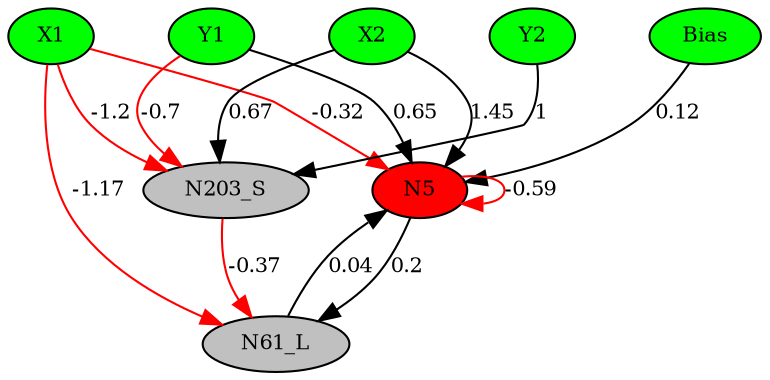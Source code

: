 digraph g { 
N0 [shape=ellipse, label=Bias,fontsize=10,height=0.1,width=0.1,style=filled,fillcolor=green]
N1[shape=ellipse label=X1,fontsize=10,height=0.1,width=0.1,style=filled,fillcolor=green]
N2[shape=ellipse label=Y1,fontsize=10,height=0.1,width=0.1,style=filled,fillcolor=green]
N3[shape=ellipse label=X2,fontsize=10,height=0.1,width=0.1,style=filled,fillcolor=green]
N4[shape=ellipse label=Y2,fontsize=10,height=0.1,width=0.1,style=filled,fillcolor=green]
N5[shape=ellipse,fontsize = 10, height = 0.1, width = 0.1, style = filled, fillcolor = red]
N61[shape=ellipse, label=N61_L,fontsize=10,height=0.1,width=0.1,style=filled,fillcolor=gray]
N203[shape=ellipse, label=N203_S,fontsize=10,height=0.1,width=0.1,style=filled,fillcolor=gray]
N0 -> N5 [color=black] [ label=0.12,fontsize=10]
N1 -> N5 [color=red] [arrowType=inv][ label=-0.32,fontsize=10]
N2 -> N5 [color=black] [ label=0.65,fontsize=10]
N3 -> N5 [color=black] [ label=1.45,fontsize=10]
N5 -> N5 [color=red] [arrowType=inv][ label=-0.59,fontsize=10]
N61 -> N5 [color=black] [ label=0.04,fontsize=10]
N1 -> N61 [color=red] [arrowType=inv][ label=-1.17,fontsize=10]
N4 -> N203 [color=black] [ label=1,fontsize=10]
N203 -> N61 [color=red] [arrowType=inv][ label=-0.37,fontsize=10]
N3 -> N203 [color=black] [ label=0.67,fontsize=10]
N1 -> N203 [color=red] [arrowType=inv][ label=-1.2,fontsize=10]
N5 -> N61 [color=black] [ label=0.2,fontsize=10]
N2 -> N203 [color=red] [arrowType=inv][ label=-0.7,fontsize=10]
 { rank=same; 
N5
 } 
 { rank=same; 
N1 ->N2 ->N3 ->N4 ->N0 [style=invis]
 } 
}
